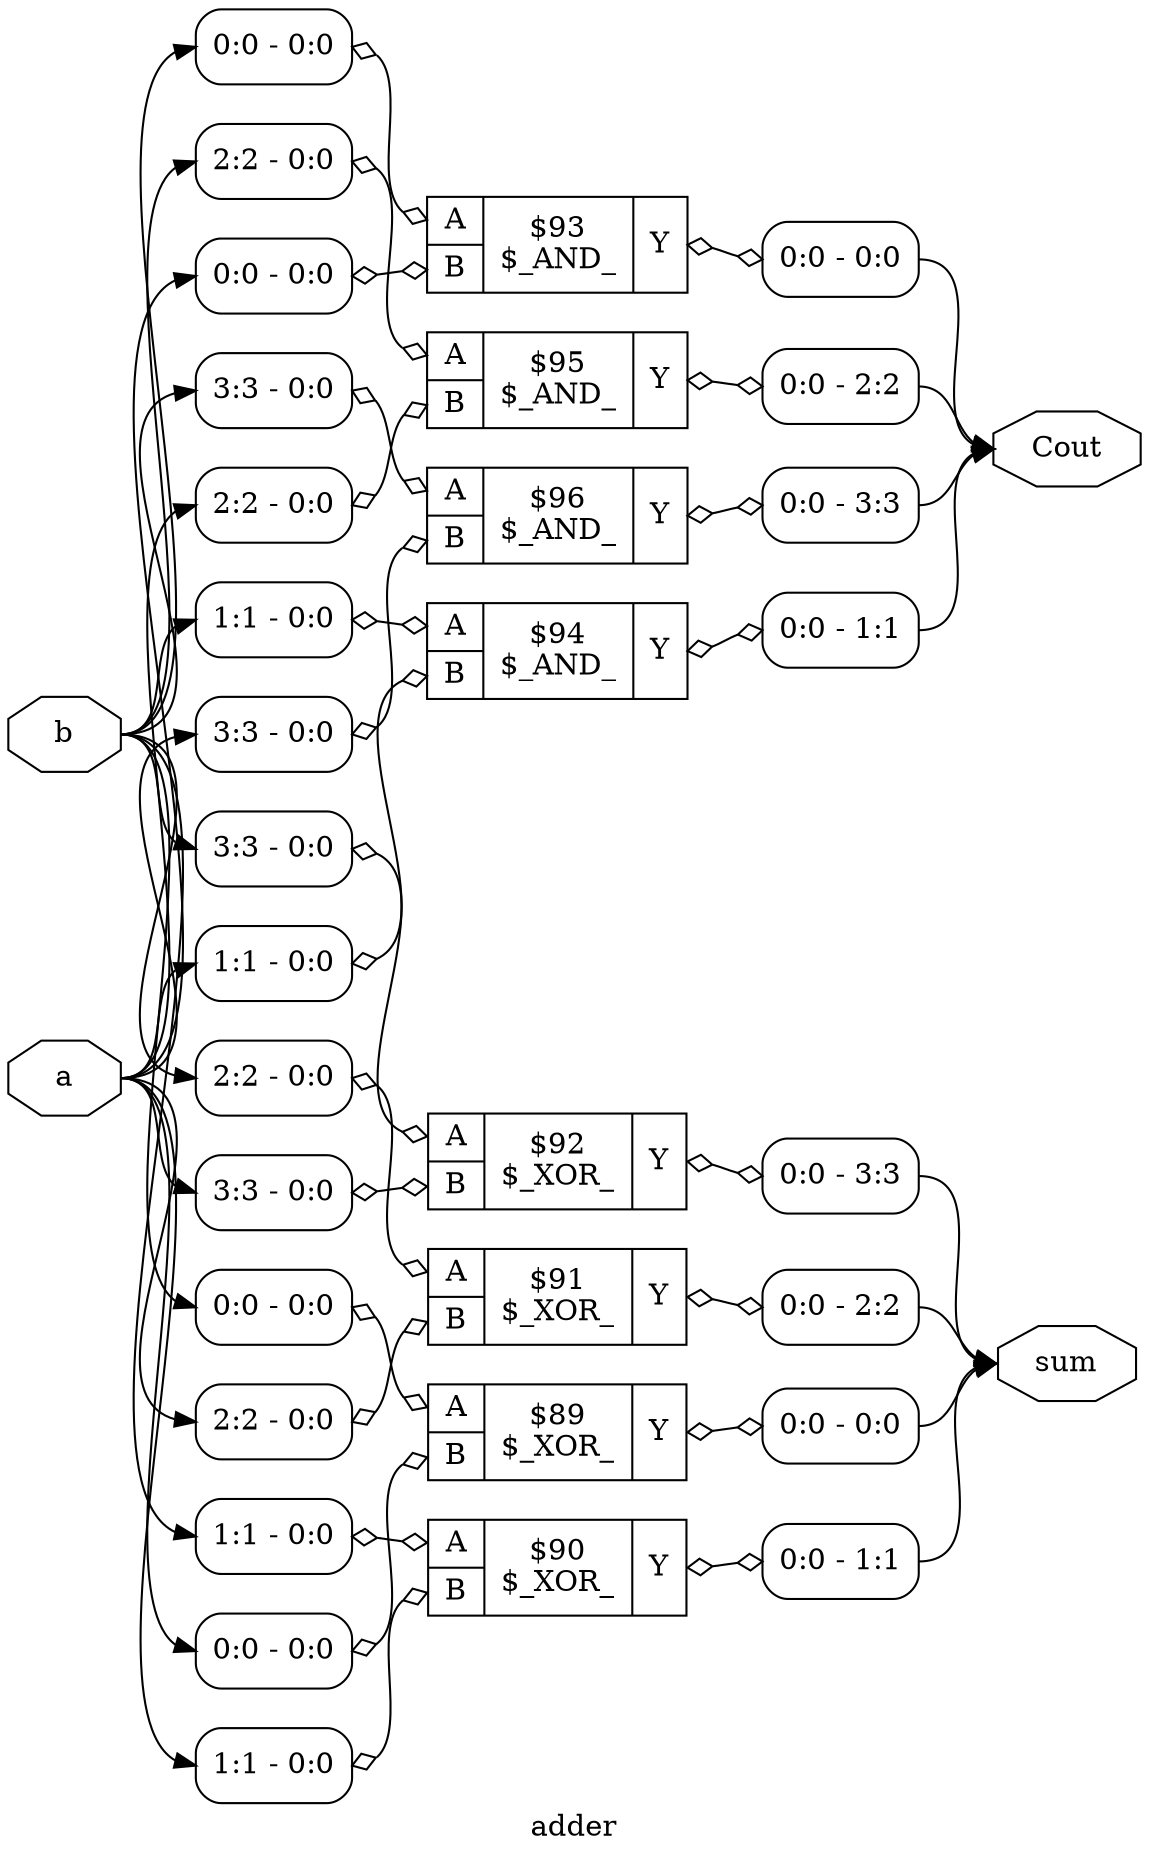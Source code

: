 digraph "adder" {
label="adder";
rankdir="LR";
remincross=true;
n1 [ shape=octagon, label="Cout", color="black", fontcolor="black" ];
n2 [ shape=octagon, label="a", color="black", fontcolor="black" ];
n3 [ shape=octagon, label="b", color="black", fontcolor="black" ];
n4 [ shape=octagon, label="sum", color="black", fontcolor="black" ];
c8 [ shape=record, label="{{<p5> A|<p6> B}|$89\n$_XOR_|{<p7> Y}}",  ];
x0 [ shape=record, style=rounded, label="<s0> 0:0 - 0:0 ", color="black", fontcolor="black" ];
x0:e -> c8:p5:w [arrowhead=odiamond, arrowtail=odiamond, dir=both, color="black", fontcolor="black", label=""];
x1 [ shape=record, style=rounded, label="<s0> 0:0 - 0:0 ", color="black", fontcolor="black" ];
x1:e -> c8:p6:w [arrowhead=odiamond, arrowtail=odiamond, dir=both, color="black", fontcolor="black", label=""];
x2 [ shape=record, style=rounded, label="<s0> 0:0 - 0:0 ", color="black", fontcolor="black" ];
c8:p7:e -> x2:w [arrowhead=odiamond, arrowtail=odiamond, dir=both, color="black", fontcolor="black", label=""];
c9 [ shape=record, label="{{<p5> A|<p6> B}|$90\n$_XOR_|{<p7> Y}}",  ];
x3 [ shape=record, style=rounded, label="<s0> 1:1 - 0:0 ", color="black", fontcolor="black" ];
x3:e -> c9:p5:w [arrowhead=odiamond, arrowtail=odiamond, dir=both, color="black", fontcolor="black", label=""];
x4 [ shape=record, style=rounded, label="<s0> 1:1 - 0:0 ", color="black", fontcolor="black" ];
x4:e -> c9:p6:w [arrowhead=odiamond, arrowtail=odiamond, dir=both, color="black", fontcolor="black", label=""];
x5 [ shape=record, style=rounded, label="<s0> 0:0 - 1:1 ", color="black", fontcolor="black" ];
c9:p7:e -> x5:w [arrowhead=odiamond, arrowtail=odiamond, dir=both, color="black", fontcolor="black", label=""];
c10 [ shape=record, label="{{<p5> A|<p6> B}|$91\n$_XOR_|{<p7> Y}}",  ];
x6 [ shape=record, style=rounded, label="<s0> 2:2 - 0:0 ", color="black", fontcolor="black" ];
x6:e -> c10:p5:w [arrowhead=odiamond, arrowtail=odiamond, dir=both, color="black", fontcolor="black", label=""];
x7 [ shape=record, style=rounded, label="<s0> 2:2 - 0:0 ", color="black", fontcolor="black" ];
x7:e -> c10:p6:w [arrowhead=odiamond, arrowtail=odiamond, dir=both, color="black", fontcolor="black", label=""];
x8 [ shape=record, style=rounded, label="<s0> 0:0 - 2:2 ", color="black", fontcolor="black" ];
c10:p7:e -> x8:w [arrowhead=odiamond, arrowtail=odiamond, dir=both, color="black", fontcolor="black", label=""];
c11 [ shape=record, label="{{<p5> A|<p6> B}|$92\n$_XOR_|{<p7> Y}}",  ];
x9 [ shape=record, style=rounded, label="<s0> 3:3 - 0:0 ", color="black", fontcolor="black" ];
x9:e -> c11:p5:w [arrowhead=odiamond, arrowtail=odiamond, dir=both, color="black", fontcolor="black", label=""];
x10 [ shape=record, style=rounded, label="<s0> 3:3 - 0:0 ", color="black", fontcolor="black" ];
x10:e -> c11:p6:w [arrowhead=odiamond, arrowtail=odiamond, dir=both, color="black", fontcolor="black", label=""];
x11 [ shape=record, style=rounded, label="<s0> 0:0 - 3:3 ", color="black", fontcolor="black" ];
c11:p7:e -> x11:w [arrowhead=odiamond, arrowtail=odiamond, dir=both, color="black", fontcolor="black", label=""];
c12 [ shape=record, label="{{<p5> A|<p6> B}|$93\n$_AND_|{<p7> Y}}",  ];
x12 [ shape=record, style=rounded, label="<s0> 0:0 - 0:0 ", color="black", fontcolor="black" ];
x12:e -> c12:p5:w [arrowhead=odiamond, arrowtail=odiamond, dir=both, color="black", fontcolor="black", label=""];
x13 [ shape=record, style=rounded, label="<s0> 0:0 - 0:0 ", color="black", fontcolor="black" ];
x13:e -> c12:p6:w [arrowhead=odiamond, arrowtail=odiamond, dir=both, color="black", fontcolor="black", label=""];
x14 [ shape=record, style=rounded, label="<s0> 0:0 - 0:0 ", color="black", fontcolor="black" ];
c12:p7:e -> x14:w [arrowhead=odiamond, arrowtail=odiamond, dir=both, color="black", fontcolor="black", label=""];
c13 [ shape=record, label="{{<p5> A|<p6> B}|$94\n$_AND_|{<p7> Y}}",  ];
x15 [ shape=record, style=rounded, label="<s0> 1:1 - 0:0 ", color="black", fontcolor="black" ];
x15:e -> c13:p5:w [arrowhead=odiamond, arrowtail=odiamond, dir=both, color="black", fontcolor="black", label=""];
x16 [ shape=record, style=rounded, label="<s0> 1:1 - 0:0 ", color="black", fontcolor="black" ];
x16:e -> c13:p6:w [arrowhead=odiamond, arrowtail=odiamond, dir=both, color="black", fontcolor="black", label=""];
x17 [ shape=record, style=rounded, label="<s0> 0:0 - 1:1 ", color="black", fontcolor="black" ];
c13:p7:e -> x17:w [arrowhead=odiamond, arrowtail=odiamond, dir=both, color="black", fontcolor="black", label=""];
c14 [ shape=record, label="{{<p5> A|<p6> B}|$95\n$_AND_|{<p7> Y}}",  ];
x18 [ shape=record, style=rounded, label="<s0> 2:2 - 0:0 ", color="black", fontcolor="black" ];
x18:e -> c14:p5:w [arrowhead=odiamond, arrowtail=odiamond, dir=both, color="black", fontcolor="black", label=""];
x19 [ shape=record, style=rounded, label="<s0> 2:2 - 0:0 ", color="black", fontcolor="black" ];
x19:e -> c14:p6:w [arrowhead=odiamond, arrowtail=odiamond, dir=both, color="black", fontcolor="black", label=""];
x20 [ shape=record, style=rounded, label="<s0> 0:0 - 2:2 ", color="black", fontcolor="black" ];
c14:p7:e -> x20:w [arrowhead=odiamond, arrowtail=odiamond, dir=both, color="black", fontcolor="black", label=""];
c15 [ shape=record, label="{{<p5> A|<p6> B}|$96\n$_AND_|{<p7> Y}}",  ];
x21 [ shape=record, style=rounded, label="<s0> 3:3 - 0:0 ", color="black", fontcolor="black" ];
x21:e -> c15:p5:w [arrowhead=odiamond, arrowtail=odiamond, dir=both, color="black", fontcolor="black", label=""];
x22 [ shape=record, style=rounded, label="<s0> 3:3 - 0:0 ", color="black", fontcolor="black" ];
x22:e -> c15:p6:w [arrowhead=odiamond, arrowtail=odiamond, dir=both, color="black", fontcolor="black", label=""];
x23 [ shape=record, style=rounded, label="<s0> 0:0 - 3:3 ", color="black", fontcolor="black" ];
c15:p7:e -> x23:w [arrowhead=odiamond, arrowtail=odiamond, dir=both, color="black", fontcolor="black", label=""];
x14:s0:e -> n1:w [color="black", fontcolor="black", label=""];
x17:s0:e -> n1:w [color="black", fontcolor="black", label=""];
x20:s0:e -> n1:w [color="black", fontcolor="black", label=""];
x23:s0:e -> n1:w [color="black", fontcolor="black", label=""];
n2:e -> x10:s0:w [color="black", fontcolor="black", label=""];
n2:e -> x13:s0:w [color="black", fontcolor="black", label=""];
n2:e -> x16:s0:w [color="black", fontcolor="black", label=""];
n2:e -> x19:s0:w [color="black", fontcolor="black", label=""];
n2:e -> x1:s0:w [color="black", fontcolor="black", label=""];
n2:e -> x22:s0:w [color="black", fontcolor="black", label=""];
n2:e -> x4:s0:w [color="black", fontcolor="black", label=""];
n2:e -> x7:s0:w [color="black", fontcolor="black", label=""];
n3:e -> x0:s0:w [color="black", fontcolor="black", label=""];
n3:e -> x12:s0:w [color="black", fontcolor="black", label=""];
n3:e -> x15:s0:w [color="black", fontcolor="black", label=""];
n3:e -> x18:s0:w [color="black", fontcolor="black", label=""];
n3:e -> x21:s0:w [color="black", fontcolor="black", label=""];
n3:e -> x3:s0:w [color="black", fontcolor="black", label=""];
n3:e -> x6:s0:w [color="black", fontcolor="black", label=""];
n3:e -> x9:s0:w [color="black", fontcolor="black", label=""];
x11:s0:e -> n4:w [color="black", fontcolor="black", label=""];
x2:s0:e -> n4:w [color="black", fontcolor="black", label=""];
x5:s0:e -> n4:w [color="black", fontcolor="black", label=""];
x8:s0:e -> n4:w [color="black", fontcolor="black", label=""];
}
